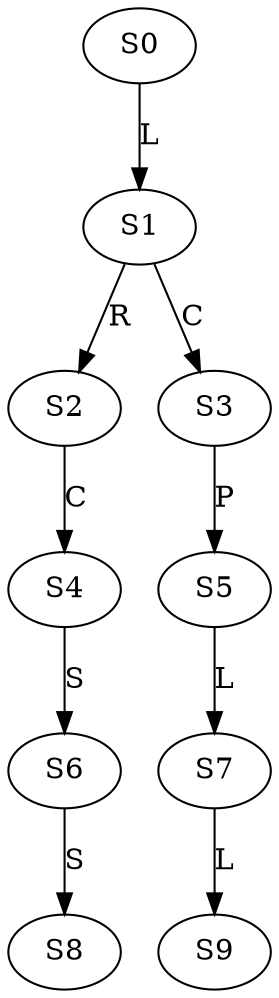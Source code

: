 strict digraph  {
	S0 -> S1 [ label = L ];
	S1 -> S2 [ label = R ];
	S1 -> S3 [ label = C ];
	S2 -> S4 [ label = C ];
	S3 -> S5 [ label = P ];
	S4 -> S6 [ label = S ];
	S5 -> S7 [ label = L ];
	S6 -> S8 [ label = S ];
	S7 -> S9 [ label = L ];
}
